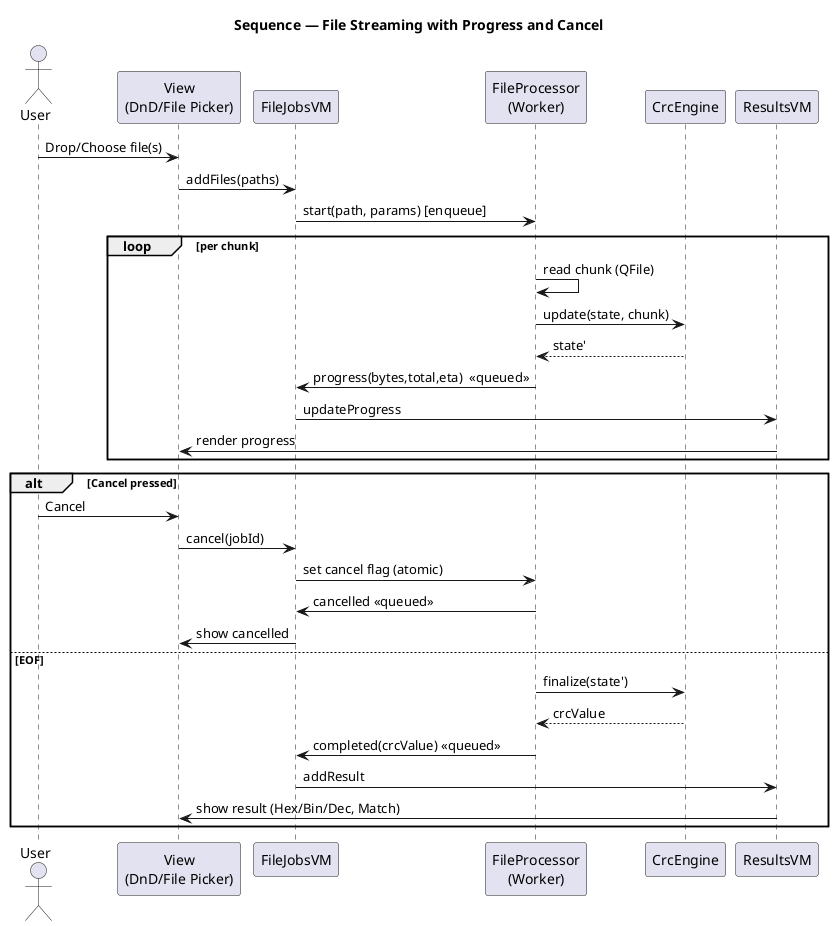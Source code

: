 @startuml SeqFile
title Sequence — File Streaming with Progress and Cancel

actor User
participant "View\n(DnD/File Picker)" as View
participant "FileJobsVM" as Fvm
participant "FileProcessor\n(Worker)" as Proc
participant "CrcEngine" as Crc
participant "ResultsVM" as Rvm

User -> View : Drop/Choose file(s)
View -> Fvm : addFiles(paths)
Fvm -> Proc : start(path, params) [enqueue]

loop per chunk
  Proc -> Proc : read chunk (QFile)
  Proc -> Crc : update(state, chunk)
  Crc --> Proc : state'
  Proc -> Fvm : progress(bytes,total,eta)  <<queued>>
  Fvm -> Rvm : updateProgress
  Rvm -> View : render progress
end

alt Cancel pressed
  User -> View : Cancel
  View -> Fvm : cancel(jobId)
  Fvm -> Proc : set cancel flag (atomic)
  Proc -> Fvm : cancelled <<queued>>
  Fvm -> View : show cancelled
else EOF
  Proc -> Crc : finalize(state')
  Crc --> Proc : crcValue
  Proc -> Fvm : completed(crcValue) <<queued>>
  Fvm -> Rvm : addResult
  Rvm -> View : show result (Hex/Bin/Dec, Match)
end

@enduml